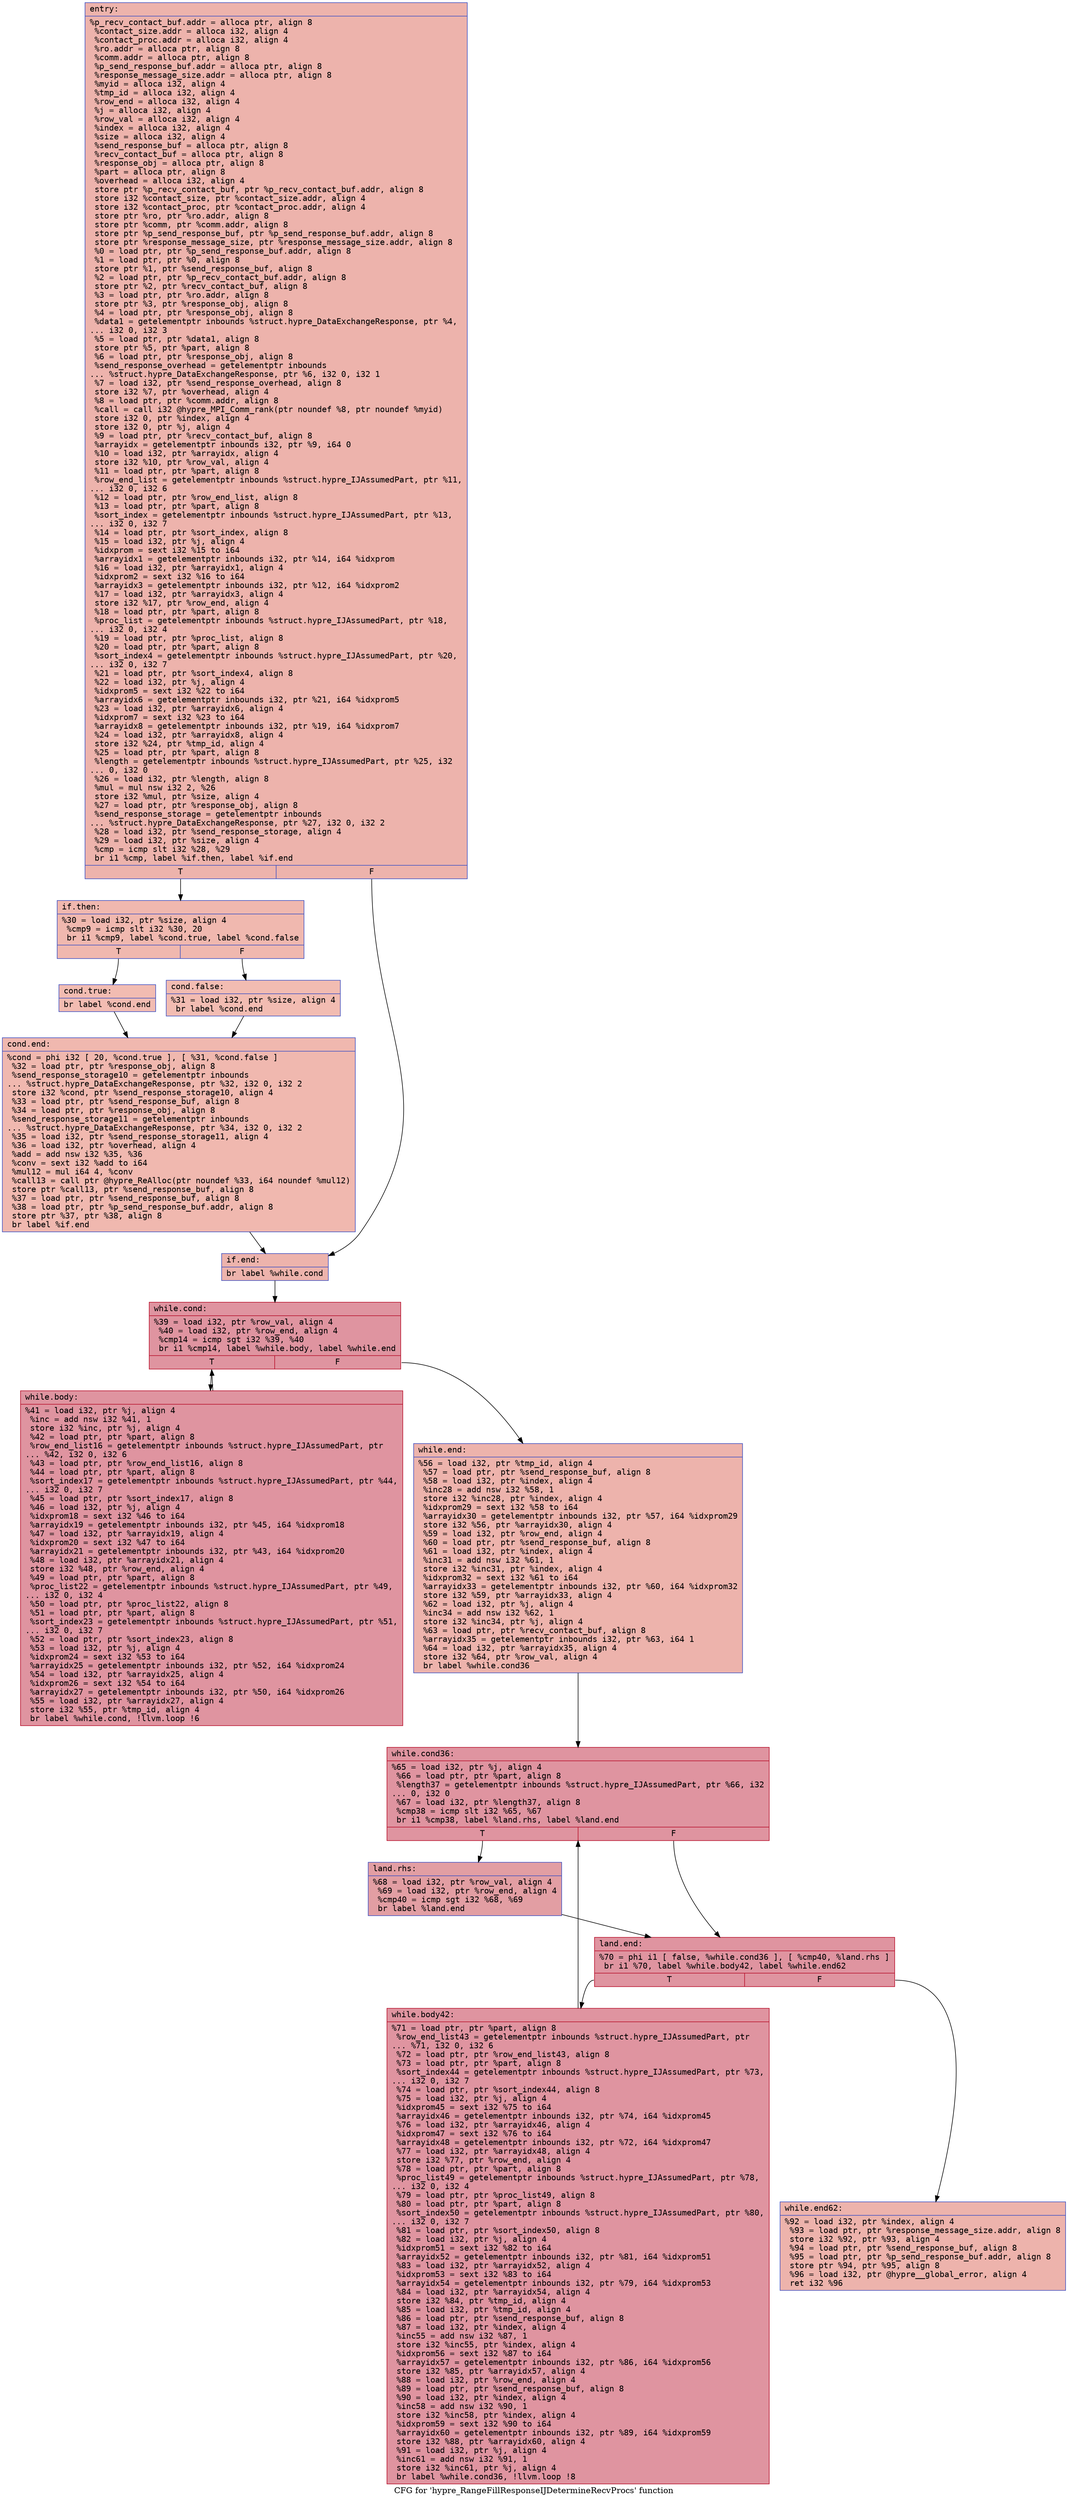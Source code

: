 digraph "CFG for 'hypre_RangeFillResponseIJDetermineRecvProcs' function" {
	label="CFG for 'hypre_RangeFillResponseIJDetermineRecvProcs' function";

	Node0x56051248f7b0 [shape=record,color="#3d50c3ff", style=filled, fillcolor="#d6524470" fontname="Courier",label="{entry:\l|  %p_recv_contact_buf.addr = alloca ptr, align 8\l  %contact_size.addr = alloca i32, align 4\l  %contact_proc.addr = alloca i32, align 4\l  %ro.addr = alloca ptr, align 8\l  %comm.addr = alloca ptr, align 8\l  %p_send_response_buf.addr = alloca ptr, align 8\l  %response_message_size.addr = alloca ptr, align 8\l  %myid = alloca i32, align 4\l  %tmp_id = alloca i32, align 4\l  %row_end = alloca i32, align 4\l  %j = alloca i32, align 4\l  %row_val = alloca i32, align 4\l  %index = alloca i32, align 4\l  %size = alloca i32, align 4\l  %send_response_buf = alloca ptr, align 8\l  %recv_contact_buf = alloca ptr, align 8\l  %response_obj = alloca ptr, align 8\l  %part = alloca ptr, align 8\l  %overhead = alloca i32, align 4\l  store ptr %p_recv_contact_buf, ptr %p_recv_contact_buf.addr, align 8\l  store i32 %contact_size, ptr %contact_size.addr, align 4\l  store i32 %contact_proc, ptr %contact_proc.addr, align 4\l  store ptr %ro, ptr %ro.addr, align 8\l  store ptr %comm, ptr %comm.addr, align 8\l  store ptr %p_send_response_buf, ptr %p_send_response_buf.addr, align 8\l  store ptr %response_message_size, ptr %response_message_size.addr, align 8\l  %0 = load ptr, ptr %p_send_response_buf.addr, align 8\l  %1 = load ptr, ptr %0, align 8\l  store ptr %1, ptr %send_response_buf, align 8\l  %2 = load ptr, ptr %p_recv_contact_buf.addr, align 8\l  store ptr %2, ptr %recv_contact_buf, align 8\l  %3 = load ptr, ptr %ro.addr, align 8\l  store ptr %3, ptr %response_obj, align 8\l  %4 = load ptr, ptr %response_obj, align 8\l  %data1 = getelementptr inbounds %struct.hypre_DataExchangeResponse, ptr %4,\l... i32 0, i32 3\l  %5 = load ptr, ptr %data1, align 8\l  store ptr %5, ptr %part, align 8\l  %6 = load ptr, ptr %response_obj, align 8\l  %send_response_overhead = getelementptr inbounds\l... %struct.hypre_DataExchangeResponse, ptr %6, i32 0, i32 1\l  %7 = load i32, ptr %send_response_overhead, align 8\l  store i32 %7, ptr %overhead, align 4\l  %8 = load ptr, ptr %comm.addr, align 8\l  %call = call i32 @hypre_MPI_Comm_rank(ptr noundef %8, ptr noundef %myid)\l  store i32 0, ptr %index, align 4\l  store i32 0, ptr %j, align 4\l  %9 = load ptr, ptr %recv_contact_buf, align 8\l  %arrayidx = getelementptr inbounds i32, ptr %9, i64 0\l  %10 = load i32, ptr %arrayidx, align 4\l  store i32 %10, ptr %row_val, align 4\l  %11 = load ptr, ptr %part, align 8\l  %row_end_list = getelementptr inbounds %struct.hypre_IJAssumedPart, ptr %11,\l... i32 0, i32 6\l  %12 = load ptr, ptr %row_end_list, align 8\l  %13 = load ptr, ptr %part, align 8\l  %sort_index = getelementptr inbounds %struct.hypre_IJAssumedPart, ptr %13,\l... i32 0, i32 7\l  %14 = load ptr, ptr %sort_index, align 8\l  %15 = load i32, ptr %j, align 4\l  %idxprom = sext i32 %15 to i64\l  %arrayidx1 = getelementptr inbounds i32, ptr %14, i64 %idxprom\l  %16 = load i32, ptr %arrayidx1, align 4\l  %idxprom2 = sext i32 %16 to i64\l  %arrayidx3 = getelementptr inbounds i32, ptr %12, i64 %idxprom2\l  %17 = load i32, ptr %arrayidx3, align 4\l  store i32 %17, ptr %row_end, align 4\l  %18 = load ptr, ptr %part, align 8\l  %proc_list = getelementptr inbounds %struct.hypre_IJAssumedPart, ptr %18,\l... i32 0, i32 4\l  %19 = load ptr, ptr %proc_list, align 8\l  %20 = load ptr, ptr %part, align 8\l  %sort_index4 = getelementptr inbounds %struct.hypre_IJAssumedPart, ptr %20,\l... i32 0, i32 7\l  %21 = load ptr, ptr %sort_index4, align 8\l  %22 = load i32, ptr %j, align 4\l  %idxprom5 = sext i32 %22 to i64\l  %arrayidx6 = getelementptr inbounds i32, ptr %21, i64 %idxprom5\l  %23 = load i32, ptr %arrayidx6, align 4\l  %idxprom7 = sext i32 %23 to i64\l  %arrayidx8 = getelementptr inbounds i32, ptr %19, i64 %idxprom7\l  %24 = load i32, ptr %arrayidx8, align 4\l  store i32 %24, ptr %tmp_id, align 4\l  %25 = load ptr, ptr %part, align 8\l  %length = getelementptr inbounds %struct.hypre_IJAssumedPart, ptr %25, i32\l... 0, i32 0\l  %26 = load i32, ptr %length, align 8\l  %mul = mul nsw i32 2, %26\l  store i32 %mul, ptr %size, align 4\l  %27 = load ptr, ptr %response_obj, align 8\l  %send_response_storage = getelementptr inbounds\l... %struct.hypre_DataExchangeResponse, ptr %27, i32 0, i32 2\l  %28 = load i32, ptr %send_response_storage, align 4\l  %29 = load i32, ptr %size, align 4\l  %cmp = icmp slt i32 %28, %29\l  br i1 %cmp, label %if.then, label %if.end\l|{<s0>T|<s1>F}}"];
	Node0x56051248f7b0:s0 -> Node0x560512498e90[tooltip="entry -> if.then\nProbability 50.00%" ];
	Node0x56051248f7b0:s1 -> Node0x560512498f00[tooltip="entry -> if.end\nProbability 50.00%" ];
	Node0x560512498e90 [shape=record,color="#3d50c3ff", style=filled, fillcolor="#dc5d4a70" fontname="Courier",label="{if.then:\l|  %30 = load i32, ptr %size, align 4\l  %cmp9 = icmp slt i32 %30, 20\l  br i1 %cmp9, label %cond.true, label %cond.false\l|{<s0>T|<s1>F}}"];
	Node0x560512498e90:s0 -> Node0x560512499770[tooltip="if.then -> cond.true\nProbability 50.00%" ];
	Node0x560512498e90:s1 -> Node0x5605124997c0[tooltip="if.then -> cond.false\nProbability 50.00%" ];
	Node0x560512499770 [shape=record,color="#3d50c3ff", style=filled, fillcolor="#e1675170" fontname="Courier",label="{cond.true:\l|  br label %cond.end\l}"];
	Node0x560512499770 -> Node0x5605124998c0[tooltip="cond.true -> cond.end\nProbability 100.00%" ];
	Node0x5605124997c0 [shape=record,color="#3d50c3ff", style=filled, fillcolor="#e1675170" fontname="Courier",label="{cond.false:\l|  %31 = load i32, ptr %size, align 4\l  br label %cond.end\l}"];
	Node0x5605124997c0 -> Node0x5605124998c0[tooltip="cond.false -> cond.end\nProbability 100.00%" ];
	Node0x5605124998c0 [shape=record,color="#3d50c3ff", style=filled, fillcolor="#dc5d4a70" fontname="Courier",label="{cond.end:\l|  %cond = phi i32 [ 20, %cond.true ], [ %31, %cond.false ]\l  %32 = load ptr, ptr %response_obj, align 8\l  %send_response_storage10 = getelementptr inbounds\l... %struct.hypre_DataExchangeResponse, ptr %32, i32 0, i32 2\l  store i32 %cond, ptr %send_response_storage10, align 4\l  %33 = load ptr, ptr %send_response_buf, align 8\l  %34 = load ptr, ptr %response_obj, align 8\l  %send_response_storage11 = getelementptr inbounds\l... %struct.hypre_DataExchangeResponse, ptr %34, i32 0, i32 2\l  %35 = load i32, ptr %send_response_storage11, align 4\l  %36 = load i32, ptr %overhead, align 4\l  %add = add nsw i32 %35, %36\l  %conv = sext i32 %add to i64\l  %mul12 = mul i64 4, %conv\l  %call13 = call ptr @hypre_ReAlloc(ptr noundef %33, i64 noundef %mul12)\l  store ptr %call13, ptr %send_response_buf, align 8\l  %37 = load ptr, ptr %send_response_buf, align 8\l  %38 = load ptr, ptr %p_send_response_buf.addr, align 8\l  store ptr %37, ptr %38, align 8\l  br label %if.end\l}"];
	Node0x5605124998c0 -> Node0x560512498f00[tooltip="cond.end -> if.end\nProbability 100.00%" ];
	Node0x560512498f00 [shape=record,color="#3d50c3ff", style=filled, fillcolor="#d6524470" fontname="Courier",label="{if.end:\l|  br label %while.cond\l}"];
	Node0x560512498f00 -> Node0x56051249a610[tooltip="if.end -> while.cond\nProbability 100.00%" ];
	Node0x56051249a610 [shape=record,color="#b70d28ff", style=filled, fillcolor="#b70d2870" fontname="Courier",label="{while.cond:\l|  %39 = load i32, ptr %row_val, align 4\l  %40 = load i32, ptr %row_end, align 4\l  %cmp14 = icmp sgt i32 %39, %40\l  br i1 %cmp14, label %while.body, label %while.end\l|{<s0>T|<s1>F}}"];
	Node0x56051249a610:s0 -> Node0x56051249a860[tooltip="while.cond -> while.body\nProbability 96.88%" ];
	Node0x56051249a610:s1 -> Node0x56051249a8b0[tooltip="while.cond -> while.end\nProbability 3.12%" ];
	Node0x56051249a860 [shape=record,color="#b70d28ff", style=filled, fillcolor="#b70d2870" fontname="Courier",label="{while.body:\l|  %41 = load i32, ptr %j, align 4\l  %inc = add nsw i32 %41, 1\l  store i32 %inc, ptr %j, align 4\l  %42 = load ptr, ptr %part, align 8\l  %row_end_list16 = getelementptr inbounds %struct.hypre_IJAssumedPart, ptr\l... %42, i32 0, i32 6\l  %43 = load ptr, ptr %row_end_list16, align 8\l  %44 = load ptr, ptr %part, align 8\l  %sort_index17 = getelementptr inbounds %struct.hypre_IJAssumedPart, ptr %44,\l... i32 0, i32 7\l  %45 = load ptr, ptr %sort_index17, align 8\l  %46 = load i32, ptr %j, align 4\l  %idxprom18 = sext i32 %46 to i64\l  %arrayidx19 = getelementptr inbounds i32, ptr %45, i64 %idxprom18\l  %47 = load i32, ptr %arrayidx19, align 4\l  %idxprom20 = sext i32 %47 to i64\l  %arrayidx21 = getelementptr inbounds i32, ptr %43, i64 %idxprom20\l  %48 = load i32, ptr %arrayidx21, align 4\l  store i32 %48, ptr %row_end, align 4\l  %49 = load ptr, ptr %part, align 8\l  %proc_list22 = getelementptr inbounds %struct.hypre_IJAssumedPart, ptr %49,\l... i32 0, i32 4\l  %50 = load ptr, ptr %proc_list22, align 8\l  %51 = load ptr, ptr %part, align 8\l  %sort_index23 = getelementptr inbounds %struct.hypre_IJAssumedPart, ptr %51,\l... i32 0, i32 7\l  %52 = load ptr, ptr %sort_index23, align 8\l  %53 = load i32, ptr %j, align 4\l  %idxprom24 = sext i32 %53 to i64\l  %arrayidx25 = getelementptr inbounds i32, ptr %52, i64 %idxprom24\l  %54 = load i32, ptr %arrayidx25, align 4\l  %idxprom26 = sext i32 %54 to i64\l  %arrayidx27 = getelementptr inbounds i32, ptr %50, i64 %idxprom26\l  %55 = load i32, ptr %arrayidx27, align 4\l  store i32 %55, ptr %tmp_id, align 4\l  br label %while.cond, !llvm.loop !6\l}"];
	Node0x56051249a860 -> Node0x56051249a610[tooltip="while.body -> while.cond\nProbability 100.00%" ];
	Node0x56051249a8b0 [shape=record,color="#3d50c3ff", style=filled, fillcolor="#d6524470" fontname="Courier",label="{while.end:\l|  %56 = load i32, ptr %tmp_id, align 4\l  %57 = load ptr, ptr %send_response_buf, align 8\l  %58 = load i32, ptr %index, align 4\l  %inc28 = add nsw i32 %58, 1\l  store i32 %inc28, ptr %index, align 4\l  %idxprom29 = sext i32 %58 to i64\l  %arrayidx30 = getelementptr inbounds i32, ptr %57, i64 %idxprom29\l  store i32 %56, ptr %arrayidx30, align 4\l  %59 = load i32, ptr %row_end, align 4\l  %60 = load ptr, ptr %send_response_buf, align 8\l  %61 = load i32, ptr %index, align 4\l  %inc31 = add nsw i32 %61, 1\l  store i32 %inc31, ptr %index, align 4\l  %idxprom32 = sext i32 %61 to i64\l  %arrayidx33 = getelementptr inbounds i32, ptr %60, i64 %idxprom32\l  store i32 %59, ptr %arrayidx33, align 4\l  %62 = load i32, ptr %j, align 4\l  %inc34 = add nsw i32 %62, 1\l  store i32 %inc34, ptr %j, align 4\l  %63 = load ptr, ptr %recv_contact_buf, align 8\l  %arrayidx35 = getelementptr inbounds i32, ptr %63, i64 1\l  %64 = load i32, ptr %arrayidx35, align 4\l  store i32 %64, ptr %row_val, align 4\l  br label %while.cond36\l}"];
	Node0x56051249a8b0 -> Node0x56051249d540[tooltip="while.end -> while.cond36\nProbability 100.00%" ];
	Node0x56051249d540 [shape=record,color="#b70d28ff", style=filled, fillcolor="#b70d2870" fontname="Courier",label="{while.cond36:\l|  %65 = load i32, ptr %j, align 4\l  %66 = load ptr, ptr %part, align 8\l  %length37 = getelementptr inbounds %struct.hypre_IJAssumedPart, ptr %66, i32\l... 0, i32 0\l  %67 = load i32, ptr %length37, align 8\l  %cmp38 = icmp slt i32 %65, %67\l  br i1 %cmp38, label %land.rhs, label %land.end\l|{<s0>T|<s1>F}}"];
	Node0x56051249d540:s0 -> Node0x56051249d950[tooltip="while.cond36 -> land.rhs\nProbability 50.00%" ];
	Node0x56051249d540:s1 -> Node0x56051249d9d0[tooltip="while.cond36 -> land.end\nProbability 50.00%" ];
	Node0x56051249d950 [shape=record,color="#3d50c3ff", style=filled, fillcolor="#be242e70" fontname="Courier",label="{land.rhs:\l|  %68 = load i32, ptr %row_val, align 4\l  %69 = load i32, ptr %row_end, align 4\l  %cmp40 = icmp sgt i32 %68, %69\l  br label %land.end\l}"];
	Node0x56051249d950 -> Node0x56051249d9d0[tooltip="land.rhs -> land.end\nProbability 100.00%" ];
	Node0x56051249d9d0 [shape=record,color="#b70d28ff", style=filled, fillcolor="#b70d2870" fontname="Courier",label="{land.end:\l|  %70 = phi i1 [ false, %while.cond36 ], [ %cmp40, %land.rhs ]\l  br i1 %70, label %while.body42, label %while.end62\l|{<s0>T|<s1>F}}"];
	Node0x56051249d9d0:s0 -> Node0x56051249dd20[tooltip="land.end -> while.body42\nProbability 96.88%" ];
	Node0x56051249d9d0:s1 -> Node0x56051249dda0[tooltip="land.end -> while.end62\nProbability 3.12%" ];
	Node0x56051249dd20 [shape=record,color="#b70d28ff", style=filled, fillcolor="#b70d2870" fontname="Courier",label="{while.body42:\l|  %71 = load ptr, ptr %part, align 8\l  %row_end_list43 = getelementptr inbounds %struct.hypre_IJAssumedPart, ptr\l... %71, i32 0, i32 6\l  %72 = load ptr, ptr %row_end_list43, align 8\l  %73 = load ptr, ptr %part, align 8\l  %sort_index44 = getelementptr inbounds %struct.hypre_IJAssumedPart, ptr %73,\l... i32 0, i32 7\l  %74 = load ptr, ptr %sort_index44, align 8\l  %75 = load i32, ptr %j, align 4\l  %idxprom45 = sext i32 %75 to i64\l  %arrayidx46 = getelementptr inbounds i32, ptr %74, i64 %idxprom45\l  %76 = load i32, ptr %arrayidx46, align 4\l  %idxprom47 = sext i32 %76 to i64\l  %arrayidx48 = getelementptr inbounds i32, ptr %72, i64 %idxprom47\l  %77 = load i32, ptr %arrayidx48, align 4\l  store i32 %77, ptr %row_end, align 4\l  %78 = load ptr, ptr %part, align 8\l  %proc_list49 = getelementptr inbounds %struct.hypre_IJAssumedPart, ptr %78,\l... i32 0, i32 4\l  %79 = load ptr, ptr %proc_list49, align 8\l  %80 = load ptr, ptr %part, align 8\l  %sort_index50 = getelementptr inbounds %struct.hypre_IJAssumedPart, ptr %80,\l... i32 0, i32 7\l  %81 = load ptr, ptr %sort_index50, align 8\l  %82 = load i32, ptr %j, align 4\l  %idxprom51 = sext i32 %82 to i64\l  %arrayidx52 = getelementptr inbounds i32, ptr %81, i64 %idxprom51\l  %83 = load i32, ptr %arrayidx52, align 4\l  %idxprom53 = sext i32 %83 to i64\l  %arrayidx54 = getelementptr inbounds i32, ptr %79, i64 %idxprom53\l  %84 = load i32, ptr %arrayidx54, align 4\l  store i32 %84, ptr %tmp_id, align 4\l  %85 = load i32, ptr %tmp_id, align 4\l  %86 = load ptr, ptr %send_response_buf, align 8\l  %87 = load i32, ptr %index, align 4\l  %inc55 = add nsw i32 %87, 1\l  store i32 %inc55, ptr %index, align 4\l  %idxprom56 = sext i32 %87 to i64\l  %arrayidx57 = getelementptr inbounds i32, ptr %86, i64 %idxprom56\l  store i32 %85, ptr %arrayidx57, align 4\l  %88 = load i32, ptr %row_end, align 4\l  %89 = load ptr, ptr %send_response_buf, align 8\l  %90 = load i32, ptr %index, align 4\l  %inc58 = add nsw i32 %90, 1\l  store i32 %inc58, ptr %index, align 4\l  %idxprom59 = sext i32 %90 to i64\l  %arrayidx60 = getelementptr inbounds i32, ptr %89, i64 %idxprom59\l  store i32 %88, ptr %arrayidx60, align 4\l  %91 = load i32, ptr %j, align 4\l  %inc61 = add nsw i32 %91, 1\l  store i32 %inc61, ptr %j, align 4\l  br label %while.cond36, !llvm.loop !8\l}"];
	Node0x56051249dd20 -> Node0x56051249d540[tooltip="while.body42 -> while.cond36\nProbability 100.00%" ];
	Node0x56051249dda0 [shape=record,color="#3d50c3ff", style=filled, fillcolor="#d6524470" fontname="Courier",label="{while.end62:\l|  %92 = load i32, ptr %index, align 4\l  %93 = load ptr, ptr %response_message_size.addr, align 8\l  store i32 %92, ptr %93, align 4\l  %94 = load ptr, ptr %send_response_buf, align 8\l  %95 = load ptr, ptr %p_send_response_buf.addr, align 8\l  store ptr %94, ptr %95, align 8\l  %96 = load i32, ptr @hypre__global_error, align 4\l  ret i32 %96\l}"];
}
